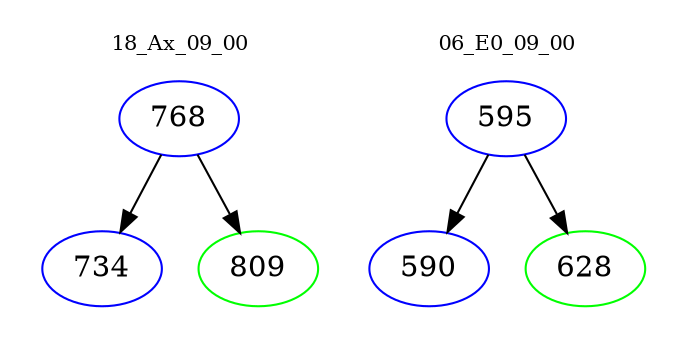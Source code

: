digraph{
subgraph cluster_0 {
color = white
label = "18_Ax_09_00";
fontsize=10;
T0_768 [label="768", color="blue"]
T0_768 -> T0_734 [color="black"]
T0_734 [label="734", color="blue"]
T0_768 -> T0_809 [color="black"]
T0_809 [label="809", color="green"]
}
subgraph cluster_1 {
color = white
label = "06_E0_09_00";
fontsize=10;
T1_595 [label="595", color="blue"]
T1_595 -> T1_590 [color="black"]
T1_590 [label="590", color="blue"]
T1_595 -> T1_628 [color="black"]
T1_628 [label="628", color="green"]
}
}
